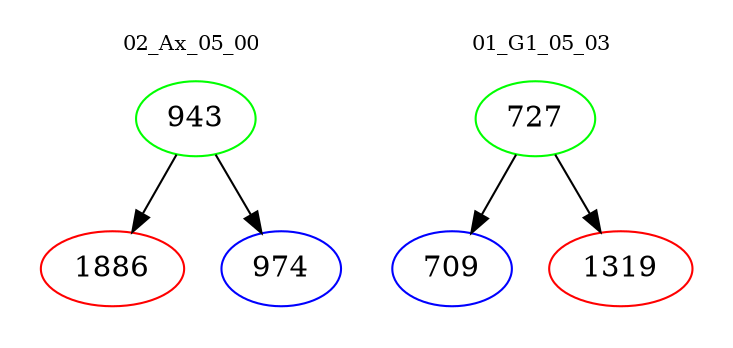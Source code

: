 digraph{
subgraph cluster_0 {
color = white
label = "02_Ax_05_00";
fontsize=10;
T0_943 [label="943", color="green"]
T0_943 -> T0_1886 [color="black"]
T0_1886 [label="1886", color="red"]
T0_943 -> T0_974 [color="black"]
T0_974 [label="974", color="blue"]
}
subgraph cluster_1 {
color = white
label = "01_G1_05_03";
fontsize=10;
T1_727 [label="727", color="green"]
T1_727 -> T1_709 [color="black"]
T1_709 [label="709", color="blue"]
T1_727 -> T1_1319 [color="black"]
T1_1319 [label="1319", color="red"]
}
}
